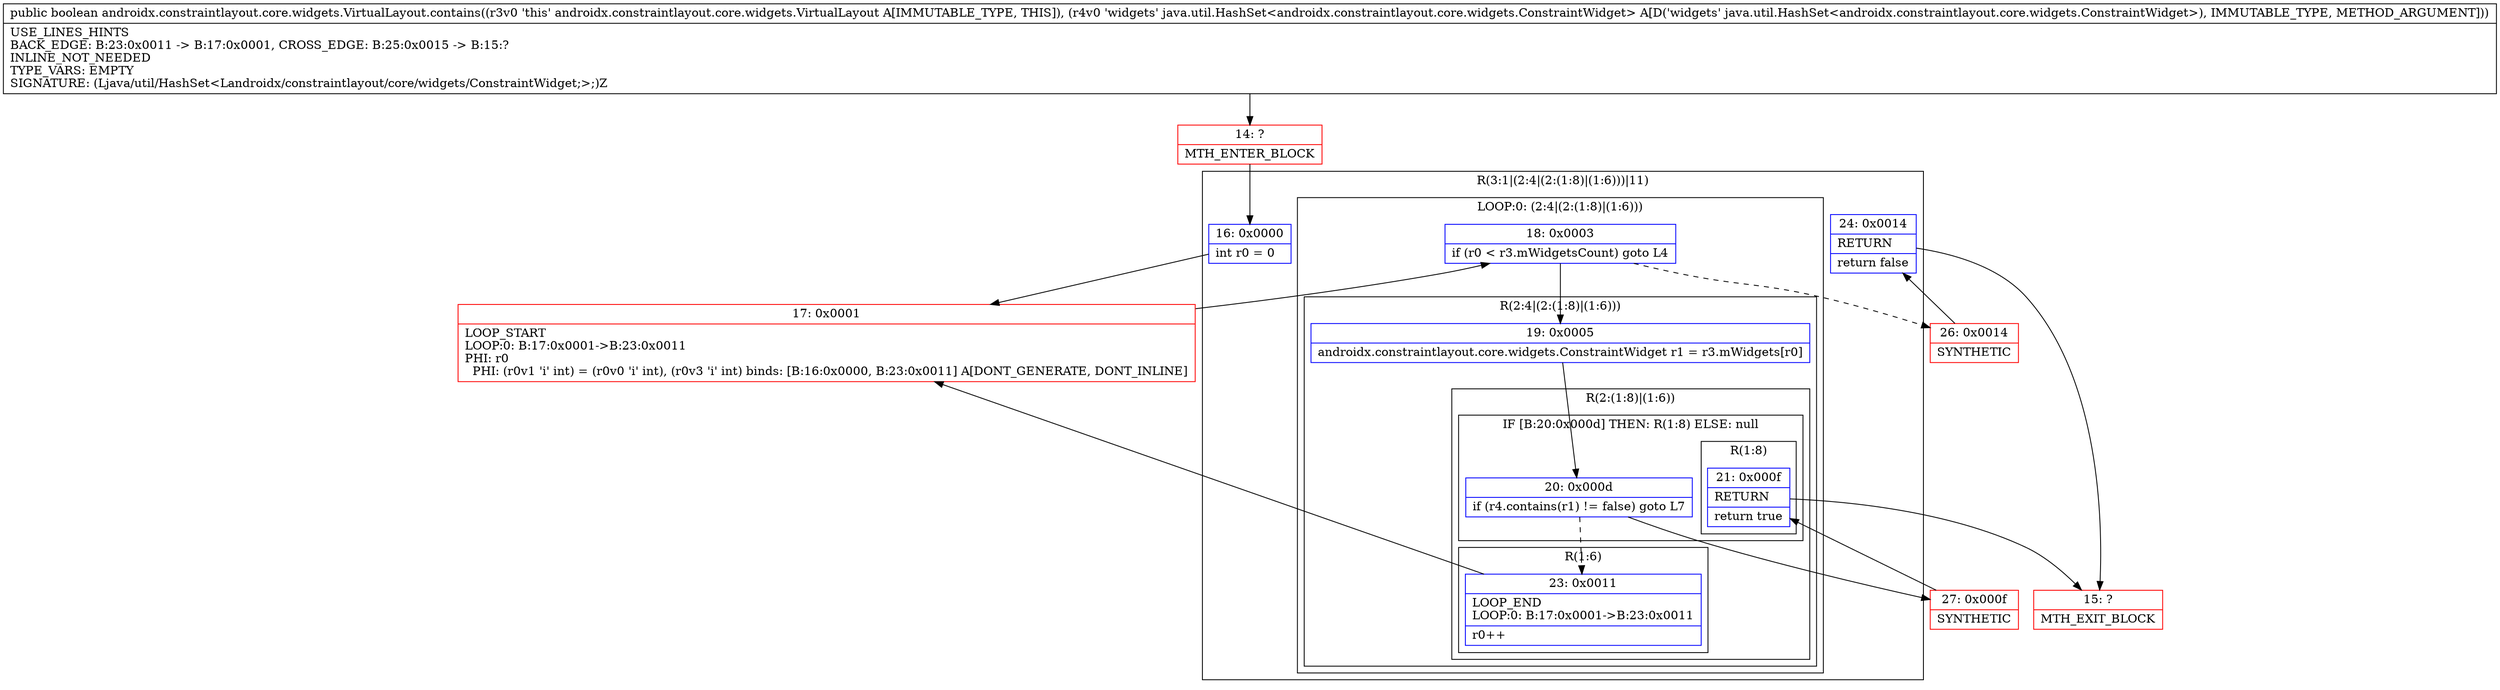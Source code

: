 digraph "CFG forandroidx.constraintlayout.core.widgets.VirtualLayout.contains(Ljava\/util\/HashSet;)Z" {
subgraph cluster_Region_335276840 {
label = "R(3:1|(2:4|(2:(1:8)|(1:6)))|11)";
node [shape=record,color=blue];
Node_16 [shape=record,label="{16\:\ 0x0000|int r0 = 0\l}"];
subgraph cluster_LoopRegion_1713035241 {
label = "LOOP:0: (2:4|(2:(1:8)|(1:6)))";
node [shape=record,color=blue];
Node_18 [shape=record,label="{18\:\ 0x0003|if (r0 \< r3.mWidgetsCount) goto L4\l}"];
subgraph cluster_Region_1047592857 {
label = "R(2:4|(2:(1:8)|(1:6)))";
node [shape=record,color=blue];
Node_19 [shape=record,label="{19\:\ 0x0005|androidx.constraintlayout.core.widgets.ConstraintWidget r1 = r3.mWidgets[r0]\l}"];
subgraph cluster_Region_961715343 {
label = "R(2:(1:8)|(1:6))";
node [shape=record,color=blue];
subgraph cluster_IfRegion_1914630612 {
label = "IF [B:20:0x000d] THEN: R(1:8) ELSE: null";
node [shape=record,color=blue];
Node_20 [shape=record,label="{20\:\ 0x000d|if (r4.contains(r1) != false) goto L7\l}"];
subgraph cluster_Region_1202364249 {
label = "R(1:8)";
node [shape=record,color=blue];
Node_21 [shape=record,label="{21\:\ 0x000f|RETURN\l|return true\l}"];
}
}
subgraph cluster_Region_1098401908 {
label = "R(1:6)";
node [shape=record,color=blue];
Node_23 [shape=record,label="{23\:\ 0x0011|LOOP_END\lLOOP:0: B:17:0x0001\-\>B:23:0x0011\l|r0++\l}"];
}
}
}
}
Node_24 [shape=record,label="{24\:\ 0x0014|RETURN\l|return false\l}"];
}
Node_14 [shape=record,color=red,label="{14\:\ ?|MTH_ENTER_BLOCK\l}"];
Node_17 [shape=record,color=red,label="{17\:\ 0x0001|LOOP_START\lLOOP:0: B:17:0x0001\-\>B:23:0x0011\lPHI: r0 \l  PHI: (r0v1 'i' int) = (r0v0 'i' int), (r0v3 'i' int) binds: [B:16:0x0000, B:23:0x0011] A[DONT_GENERATE, DONT_INLINE]\l}"];
Node_27 [shape=record,color=red,label="{27\:\ 0x000f|SYNTHETIC\l}"];
Node_15 [shape=record,color=red,label="{15\:\ ?|MTH_EXIT_BLOCK\l}"];
Node_26 [shape=record,color=red,label="{26\:\ 0x0014|SYNTHETIC\l}"];
MethodNode[shape=record,label="{public boolean androidx.constraintlayout.core.widgets.VirtualLayout.contains((r3v0 'this' androidx.constraintlayout.core.widgets.VirtualLayout A[IMMUTABLE_TYPE, THIS]), (r4v0 'widgets' java.util.HashSet\<androidx.constraintlayout.core.widgets.ConstraintWidget\> A[D('widgets' java.util.HashSet\<androidx.constraintlayout.core.widgets.ConstraintWidget\>), IMMUTABLE_TYPE, METHOD_ARGUMENT]))  | USE_LINES_HINTS\lBACK_EDGE: B:23:0x0011 \-\> B:17:0x0001, CROSS_EDGE: B:25:0x0015 \-\> B:15:?\lINLINE_NOT_NEEDED\lTYPE_VARS: EMPTY\lSIGNATURE: (Ljava\/util\/HashSet\<Landroidx\/constraintlayout\/core\/widgets\/ConstraintWidget;\>;)Z\l}"];
MethodNode -> Node_14;Node_16 -> Node_17;
Node_18 -> Node_19;
Node_18 -> Node_26[style=dashed];
Node_19 -> Node_20;
Node_20 -> Node_23[style=dashed];
Node_20 -> Node_27;
Node_21 -> Node_15;
Node_23 -> Node_17;
Node_24 -> Node_15;
Node_14 -> Node_16;
Node_17 -> Node_18;
Node_27 -> Node_21;
Node_26 -> Node_24;
}

